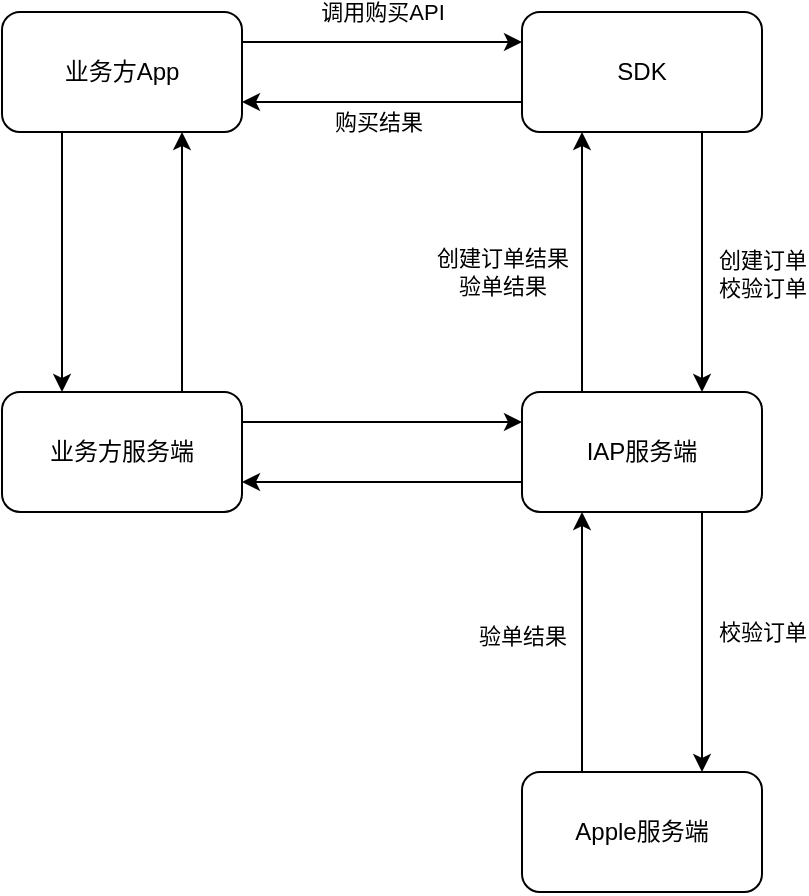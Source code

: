 <mxfile version="17.5.0" type="github">
  <diagram id="UVQPu_6LRNLYKDC9Vk5J" name="第 1 页">
    <mxGraphModel dx="2196" dy="1075" grid="1" gridSize="10" guides="1" tooltips="1" connect="1" arrows="1" fold="1" page="1" pageScale="1" pageWidth="4681" pageHeight="3300" math="0" shadow="0">
      <root>
        <mxCell id="0" />
        <mxCell id="1" parent="0" />
        <mxCell id="02EgvRaaj_lZs3z_42Fv-19" style="edgeStyle=orthogonalEdgeStyle;rounded=0;orthogonalLoop=1;jettySize=auto;html=1;exitX=1;exitY=0.25;exitDx=0;exitDy=0;entryX=0;entryY=0.25;entryDx=0;entryDy=0;" edge="1" parent="1" source="02EgvRaaj_lZs3z_42Fv-1" target="02EgvRaaj_lZs3z_42Fv-2">
          <mxGeometry relative="1" as="geometry" />
        </mxCell>
        <mxCell id="02EgvRaaj_lZs3z_42Fv-29" value="调用购买API" style="edgeLabel;html=1;align=center;verticalAlign=middle;resizable=0;points=[];" vertex="1" connectable="0" parent="02EgvRaaj_lZs3z_42Fv-19">
          <mxGeometry x="-0.171" y="1" relative="1" as="geometry">
            <mxPoint x="12" y="-14" as="offset" />
          </mxGeometry>
        </mxCell>
        <mxCell id="02EgvRaaj_lZs3z_42Fv-20" style="edgeStyle=orthogonalEdgeStyle;rounded=0;orthogonalLoop=1;jettySize=auto;html=1;exitX=0.25;exitY=1;exitDx=0;exitDy=0;entryX=0.25;entryY=0;entryDx=0;entryDy=0;" edge="1" parent="1" source="02EgvRaaj_lZs3z_42Fv-1" target="02EgvRaaj_lZs3z_42Fv-6">
          <mxGeometry relative="1" as="geometry" />
        </mxCell>
        <mxCell id="02EgvRaaj_lZs3z_42Fv-1" value="业务方App" style="rounded=1;whiteSpace=wrap;html=1;" vertex="1" parent="1">
          <mxGeometry x="630" y="270" width="120" height="60" as="geometry" />
        </mxCell>
        <mxCell id="02EgvRaaj_lZs3z_42Fv-18" style="edgeStyle=orthogonalEdgeStyle;rounded=0;orthogonalLoop=1;jettySize=auto;html=1;exitX=0;exitY=0.75;exitDx=0;exitDy=0;entryX=1;entryY=0.75;entryDx=0;entryDy=0;spacing=2;spacingTop=0;" edge="1" parent="1" source="02EgvRaaj_lZs3z_42Fv-2" target="02EgvRaaj_lZs3z_42Fv-1">
          <mxGeometry relative="1" as="geometry" />
        </mxCell>
        <mxCell id="02EgvRaaj_lZs3z_42Fv-34" value="购买结果" style="edgeLabel;html=1;align=center;verticalAlign=middle;resizable=0;points=[];" vertex="1" connectable="0" parent="02EgvRaaj_lZs3z_42Fv-18">
          <mxGeometry x="0.029" y="3" relative="1" as="geometry">
            <mxPoint y="7" as="offset" />
          </mxGeometry>
        </mxCell>
        <mxCell id="02EgvRaaj_lZs3z_42Fv-25" style="edgeStyle=orthogonalEdgeStyle;rounded=0;orthogonalLoop=1;jettySize=auto;html=1;exitX=0.75;exitY=1;exitDx=0;exitDy=0;entryX=0.75;entryY=0;entryDx=0;entryDy=0;" edge="1" parent="1" source="02EgvRaaj_lZs3z_42Fv-2" target="02EgvRaaj_lZs3z_42Fv-4">
          <mxGeometry relative="1" as="geometry" />
        </mxCell>
        <mxCell id="02EgvRaaj_lZs3z_42Fv-30" value="创建订单&lt;br&gt;校验订单" style="edgeLabel;html=1;align=center;verticalAlign=middle;resizable=0;points=[];" vertex="1" connectable="0" parent="02EgvRaaj_lZs3z_42Fv-25">
          <mxGeometry x="-0.515" relative="1" as="geometry">
            <mxPoint x="30" y="39" as="offset" />
          </mxGeometry>
        </mxCell>
        <mxCell id="02EgvRaaj_lZs3z_42Fv-2" value="SDK" style="whiteSpace=wrap;html=1;rounded=1;" vertex="1" parent="1">
          <mxGeometry x="890" y="270" width="120" height="60" as="geometry" />
        </mxCell>
        <mxCell id="02EgvRaaj_lZs3z_42Fv-23" style="edgeStyle=orthogonalEdgeStyle;rounded=0;orthogonalLoop=1;jettySize=auto;html=1;exitX=0;exitY=0.75;exitDx=0;exitDy=0;entryX=1;entryY=0.75;entryDx=0;entryDy=0;" edge="1" parent="1" source="02EgvRaaj_lZs3z_42Fv-4" target="02EgvRaaj_lZs3z_42Fv-6">
          <mxGeometry relative="1" as="geometry" />
        </mxCell>
        <mxCell id="02EgvRaaj_lZs3z_42Fv-26" style="edgeStyle=orthogonalEdgeStyle;rounded=0;orthogonalLoop=1;jettySize=auto;html=1;exitX=0.75;exitY=1;exitDx=0;exitDy=0;entryX=0.75;entryY=0;entryDx=0;entryDy=0;" edge="1" parent="1" source="02EgvRaaj_lZs3z_42Fv-4" target="02EgvRaaj_lZs3z_42Fv-8">
          <mxGeometry relative="1" as="geometry" />
        </mxCell>
        <mxCell id="02EgvRaaj_lZs3z_42Fv-31" value="校验订单" style="edgeLabel;html=1;align=center;verticalAlign=middle;resizable=0;points=[];" vertex="1" connectable="0" parent="02EgvRaaj_lZs3z_42Fv-26">
          <mxGeometry x="-0.154" y="1" relative="1" as="geometry">
            <mxPoint x="29" y="5" as="offset" />
          </mxGeometry>
        </mxCell>
        <mxCell id="02EgvRaaj_lZs3z_42Fv-28" style="edgeStyle=orthogonalEdgeStyle;rounded=0;orthogonalLoop=1;jettySize=auto;html=1;exitX=0.25;exitY=0;exitDx=0;exitDy=0;entryX=0.25;entryY=1;entryDx=0;entryDy=0;" edge="1" parent="1" source="02EgvRaaj_lZs3z_42Fv-4" target="02EgvRaaj_lZs3z_42Fv-2">
          <mxGeometry relative="1" as="geometry" />
        </mxCell>
        <mxCell id="02EgvRaaj_lZs3z_42Fv-33" value="创建订单结果&lt;br&gt;验单结果" style="edgeLabel;html=1;align=center;verticalAlign=middle;resizable=0;points=[];" vertex="1" connectable="0" parent="02EgvRaaj_lZs3z_42Fv-28">
          <mxGeometry x="0.046" y="-2" relative="1" as="geometry">
            <mxPoint x="-42" y="8" as="offset" />
          </mxGeometry>
        </mxCell>
        <mxCell id="02EgvRaaj_lZs3z_42Fv-4" value="IAP服务端" style="whiteSpace=wrap;html=1;rounded=1;" vertex="1" parent="1">
          <mxGeometry x="890" y="460" width="120" height="60" as="geometry" />
        </mxCell>
        <mxCell id="02EgvRaaj_lZs3z_42Fv-21" style="edgeStyle=orthogonalEdgeStyle;rounded=0;orthogonalLoop=1;jettySize=auto;html=1;exitX=0.75;exitY=0;exitDx=0;exitDy=0;entryX=0.75;entryY=1;entryDx=0;entryDy=0;" edge="1" parent="1" source="02EgvRaaj_lZs3z_42Fv-6" target="02EgvRaaj_lZs3z_42Fv-1">
          <mxGeometry relative="1" as="geometry" />
        </mxCell>
        <mxCell id="02EgvRaaj_lZs3z_42Fv-22" style="edgeStyle=orthogonalEdgeStyle;rounded=0;orthogonalLoop=1;jettySize=auto;html=1;exitX=1;exitY=0.25;exitDx=0;exitDy=0;entryX=0;entryY=0.25;entryDx=0;entryDy=0;" edge="1" parent="1" source="02EgvRaaj_lZs3z_42Fv-6" target="02EgvRaaj_lZs3z_42Fv-4">
          <mxGeometry relative="1" as="geometry" />
        </mxCell>
        <mxCell id="02EgvRaaj_lZs3z_42Fv-6" value="业务方服务端" style="whiteSpace=wrap;html=1;rounded=1;" vertex="1" parent="1">
          <mxGeometry x="630" y="460" width="120" height="60" as="geometry" />
        </mxCell>
        <mxCell id="02EgvRaaj_lZs3z_42Fv-27" style="edgeStyle=orthogonalEdgeStyle;rounded=0;orthogonalLoop=1;jettySize=auto;html=1;exitX=0.25;exitY=0;exitDx=0;exitDy=0;entryX=0.25;entryY=1;entryDx=0;entryDy=0;" edge="1" parent="1" source="02EgvRaaj_lZs3z_42Fv-8" target="02EgvRaaj_lZs3z_42Fv-4">
          <mxGeometry relative="1" as="geometry" />
        </mxCell>
        <mxCell id="02EgvRaaj_lZs3z_42Fv-32" value="验单结果" style="edgeLabel;html=1;align=center;verticalAlign=middle;resizable=0;points=[];" vertex="1" connectable="0" parent="02EgvRaaj_lZs3z_42Fv-27">
          <mxGeometry x="0.046" y="2" relative="1" as="geometry">
            <mxPoint x="-28" as="offset" />
          </mxGeometry>
        </mxCell>
        <mxCell id="02EgvRaaj_lZs3z_42Fv-8" value="Apple服务端" style="whiteSpace=wrap;html=1;rounded=1;" vertex="1" parent="1">
          <mxGeometry x="890" y="650" width="120" height="60" as="geometry" />
        </mxCell>
      </root>
    </mxGraphModel>
  </diagram>
</mxfile>
